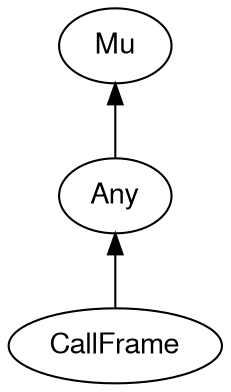 digraph "perl6-type-graph" {
    rankdir=BT;
    splines=polyline;
    overlap=false; 
    graph [truecolor=true bgcolor="#FFFFFF"];
    // Types
    "CallFrame" [color="#000000", fontcolor="#000000", href="/type/CallFrame", fontname="FreeSans"];
    "Mu" [color="#000000", fontcolor="#000000", href="/type/Mu", fontname="FreeSans"];
    "Any" [color="#000000", fontcolor="#000000", href="/type/Any", fontname="FreeSans"];

    // Superclasses
    "CallFrame" -> "Any" [color="#000000"];
    "Any" -> "Mu" [color="#000000"];

    // Roles
}

